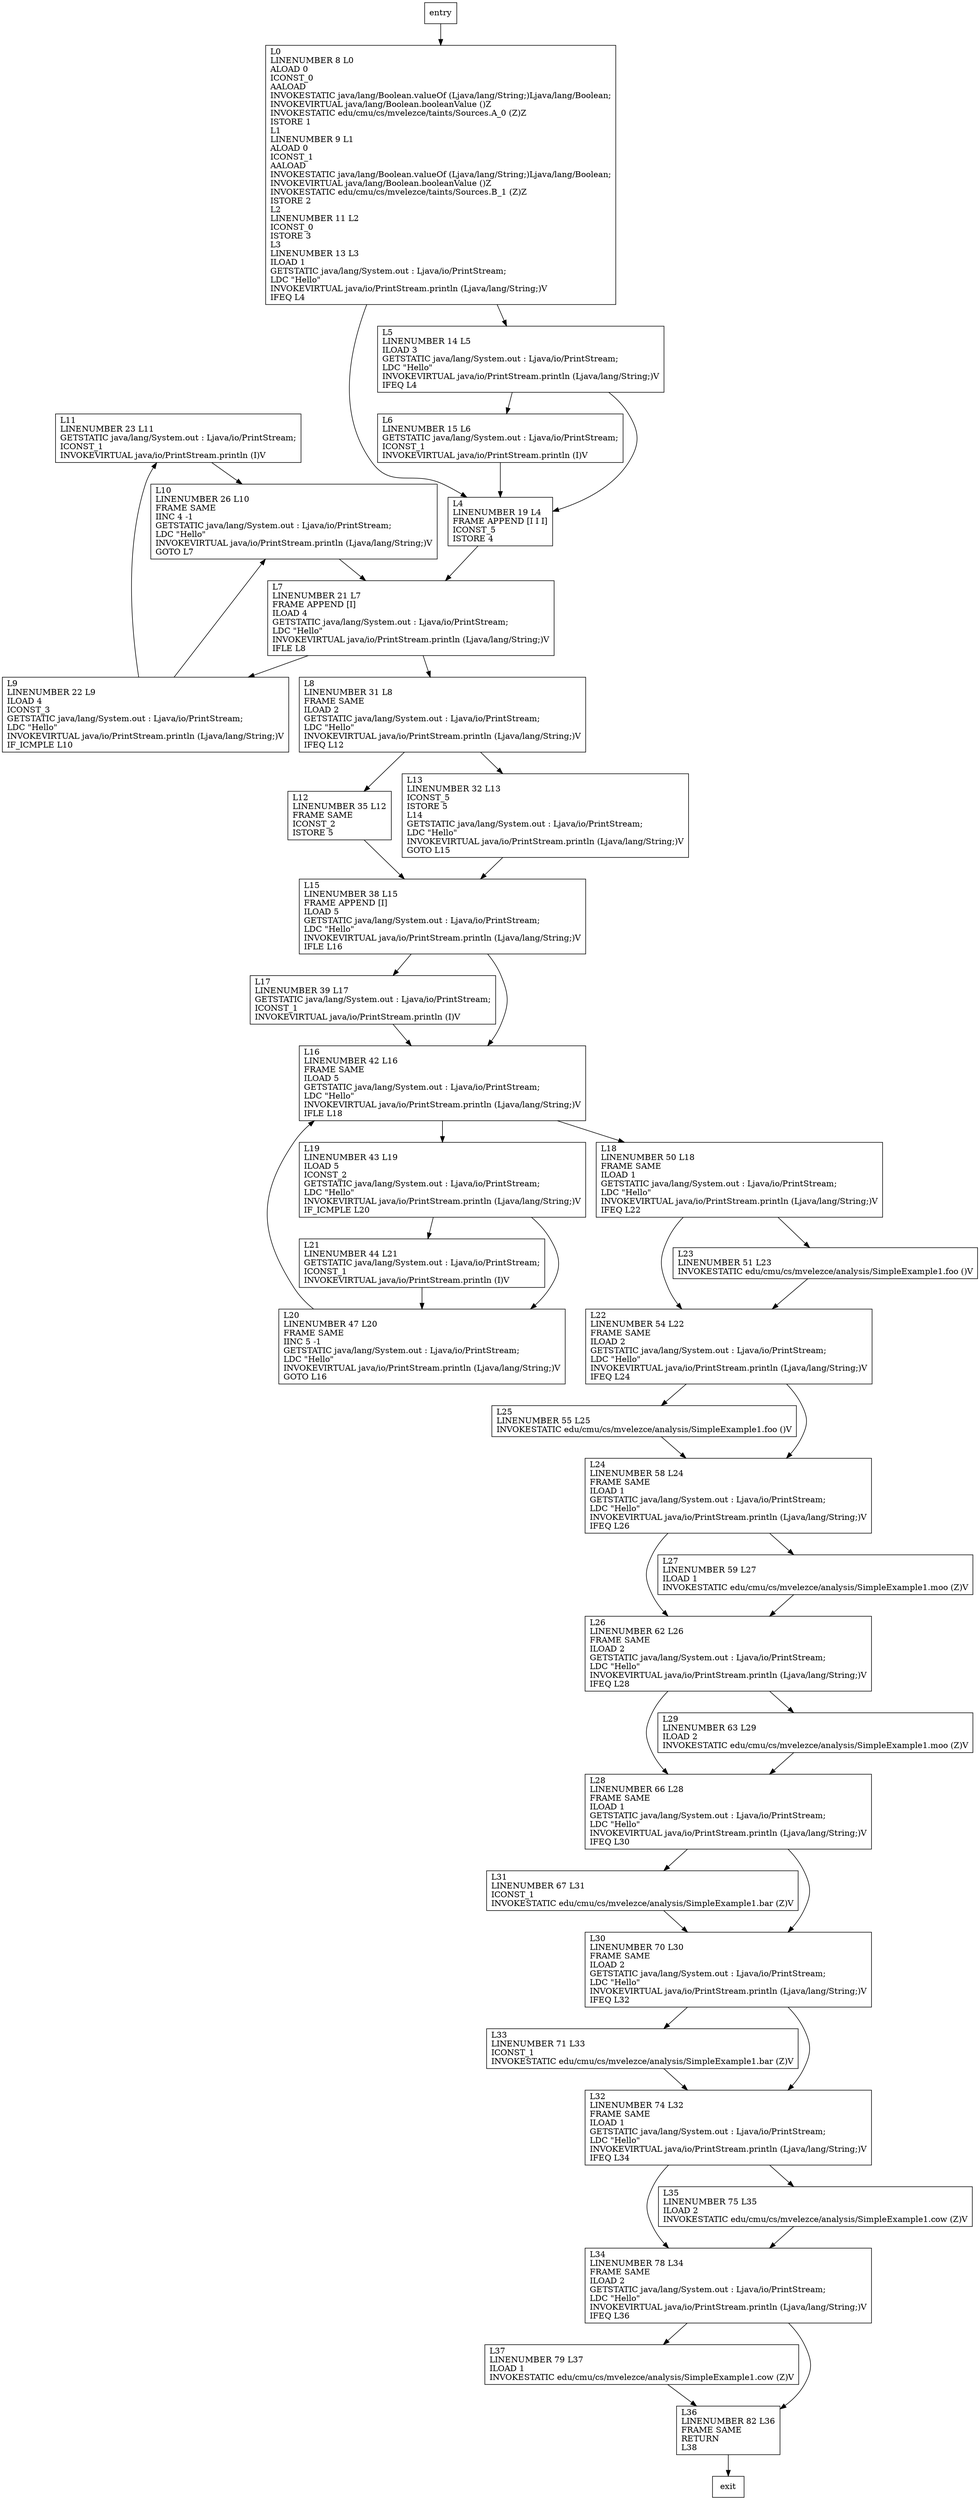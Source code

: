 digraph main {
node [shape=record];
1509563803 [label="L11\lLINENUMBER 23 L11\lGETSTATIC java/lang/System.out : Ljava/io/PrintStream;\lICONST_1\lINVOKEVIRTUAL java/io/PrintStream.println (I)V\l"];
1047503754 [label="L28\lLINENUMBER 66 L28\lFRAME SAME\lILOAD 1\lGETSTATIC java/lang/System.out : Ljava/io/PrintStream;\lLDC \"Hello\"\lINVOKEVIRTUAL java/io/PrintStream.println (Ljava/lang/String;)V\lIFEQ L30\l"];
1722023916 [label="L29\lLINENUMBER 63 L29\lILOAD 2\lINVOKESTATIC edu/cmu/cs/mvelezce/analysis/SimpleExample1.moo (Z)V\l"];
94345706 [label="L25\lLINENUMBER 55 L25\lINVOKESTATIC edu/cmu/cs/mvelezce/analysis/SimpleExample1.foo ()V\l"];
1547425104 [label="L37\lLINENUMBER 79 L37\lILOAD 1\lINVOKESTATIC edu/cmu/cs/mvelezce/analysis/SimpleExample1.cow (Z)V\l"];
486898233 [label="L0\lLINENUMBER 8 L0\lALOAD 0\lICONST_0\lAALOAD\lINVOKESTATIC java/lang/Boolean.valueOf (Ljava/lang/String;)Ljava/lang/Boolean;\lINVOKEVIRTUAL java/lang/Boolean.booleanValue ()Z\lINVOKESTATIC edu/cmu/cs/mvelezce/taints/Sources.A_0 (Z)Z\lISTORE 1\lL1\lLINENUMBER 9 L1\lALOAD 0\lICONST_1\lAALOAD\lINVOKESTATIC java/lang/Boolean.valueOf (Ljava/lang/String;)Ljava/lang/Boolean;\lINVOKEVIRTUAL java/lang/Boolean.booleanValue ()Z\lINVOKESTATIC edu/cmu/cs/mvelezce/taints/Sources.B_1 (Z)Z\lISTORE 2\lL2\lLINENUMBER 11 L2\lICONST_0\lISTORE 3\lL3\lLINENUMBER 13 L3\lILOAD 1\lGETSTATIC java/lang/System.out : Ljava/io/PrintStream;\lLDC \"Hello\"\lINVOKEVIRTUAL java/io/PrintStream.println (Ljava/lang/String;)V\lIFEQ L4\l"];
466505482 [label="L34\lLINENUMBER 78 L34\lFRAME SAME\lILOAD 2\lGETSTATIC java/lang/System.out : Ljava/io/PrintStream;\lLDC \"Hello\"\lINVOKEVIRTUAL java/io/PrintStream.println (Ljava/lang/String;)V\lIFEQ L36\l"];
1870647526 [label="L26\lLINENUMBER 62 L26\lFRAME SAME\lILOAD 2\lGETSTATIC java/lang/System.out : Ljava/io/PrintStream;\lLDC \"Hello\"\lINVOKEVIRTUAL java/io/PrintStream.println (Ljava/lang/String;)V\lIFEQ L28\l"];
2009787198 [label="L31\lLINENUMBER 67 L31\lICONST_1\lINVOKESTATIC edu/cmu/cs/mvelezce/analysis/SimpleExample1.bar (Z)V\l"];
1529306539 [label="L15\lLINENUMBER 38 L15\lFRAME APPEND [I]\lILOAD 5\lGETSTATIC java/lang/System.out : Ljava/io/PrintStream;\lLDC \"Hello\"\lINVOKEVIRTUAL java/io/PrintStream.println (Ljava/lang/String;)V\lIFLE L16\l"];
1580893732 [label="L35\lLINENUMBER 75 L35\lILOAD 2\lINVOKESTATIC edu/cmu/cs/mvelezce/analysis/SimpleExample1.cow (Z)V\l"];
892529689 [label="L20\lLINENUMBER 47 L20\lFRAME SAME\lIINC 5 -1\lGETSTATIC java/lang/System.out : Ljava/io/PrintStream;\lLDC \"Hello\"\lINVOKEVIRTUAL java/io/PrintStream.println (Ljava/lang/String;)V\lGOTO L16\l"];
1006485584 [label="L33\lLINENUMBER 71 L33\lICONST_1\lINVOKESTATIC edu/cmu/cs/mvelezce/analysis/SimpleExample1.bar (Z)V\l"];
32017212 [label="L30\lLINENUMBER 70 L30\lFRAME SAME\lILOAD 2\lGETSTATIC java/lang/System.out : Ljava/io/PrintStream;\lLDC \"Hello\"\lINVOKEVIRTUAL java/io/PrintStream.println (Ljava/lang/String;)V\lIFEQ L32\l"];
1121454968 [label="L32\lLINENUMBER 74 L32\lFRAME SAME\lILOAD 1\lGETSTATIC java/lang/System.out : Ljava/io/PrintStream;\lLDC \"Hello\"\lINVOKEVIRTUAL java/io/PrintStream.println (Ljava/lang/String;)V\lIFEQ L34\l"];
575593575 [label="L6\lLINENUMBER 15 L6\lGETSTATIC java/lang/System.out : Ljava/io/PrintStream;\lICONST_1\lINVOKEVIRTUAL java/io/PrintStream.println (I)V\l"];
1073502961 [label="L19\lLINENUMBER 43 L19\lILOAD 5\lICONST_2\lGETSTATIC java/lang/System.out : Ljava/io/PrintStream;\lLDC \"Hello\"\lINVOKEVIRTUAL java/io/PrintStream.println (Ljava/lang/String;)V\lIF_ICMPLE L20\l"];
644166178 [label="L21\lLINENUMBER 44 L21\lGETSTATIC java/lang/System.out : Ljava/io/PrintStream;\lICONST_1\lINVOKEVIRTUAL java/io/PrintStream.println (I)V\l"];
152134087 [label="L36\lLINENUMBER 82 L36\lFRAME SAME\lRETURN\lL38\l"];
1757676444 [label="L23\lLINENUMBER 51 L23\lINVOKESTATIC edu/cmu/cs/mvelezce/analysis/SimpleExample1.foo ()V\l"];
346861221 [label="L7\lLINENUMBER 21 L7\lFRAME APPEND [I]\lILOAD 4\lGETSTATIC java/lang/System.out : Ljava/io/PrintStream;\lLDC \"Hello\"\lINVOKEVIRTUAL java/io/PrintStream.println (Ljava/lang/String;)V\lIFLE L8\l"];
670035812 [label="L24\lLINENUMBER 58 L24\lFRAME SAME\lILOAD 1\lGETSTATIC java/lang/System.out : Ljava/io/PrintStream;\lLDC \"Hello\"\lINVOKEVIRTUAL java/io/PrintStream.println (Ljava/lang/String;)V\lIFEQ L26\l"];
695682681 [label="L17\lLINENUMBER 39 L17\lGETSTATIC java/lang/System.out : Ljava/io/PrintStream;\lICONST_1\lINVOKEVIRTUAL java/io/PrintStream.println (I)V\l"];
650023597 [label="L4\lLINENUMBER 19 L4\lFRAME APPEND [I I I]\lICONST_5\lISTORE 4\l"];
1188392295 [label="L8\lLINENUMBER 31 L8\lFRAME SAME\lILOAD 2\lGETSTATIC java/lang/System.out : Ljava/io/PrintStream;\lLDC \"Hello\"\lINVOKEVIRTUAL java/io/PrintStream.println (Ljava/lang/String;)V\lIFEQ L12\l"];
1157740463 [label="L12\lLINENUMBER 35 L12\lFRAME SAME\lICONST_2\lISTORE 5\l"];
684874119 [label="L10\lLINENUMBER 26 L10\lFRAME SAME\lIINC 4 -1\lGETSTATIC java/lang/System.out : Ljava/io/PrintStream;\lLDC \"Hello\"\lINVOKEVIRTUAL java/io/PrintStream.println (Ljava/lang/String;)V\lGOTO L7\l"];
1582797472 [label="L18\lLINENUMBER 50 L18\lFRAME SAME\lILOAD 1\lGETSTATIC java/lang/System.out : Ljava/io/PrintStream;\lLDC \"Hello\"\lINVOKEVIRTUAL java/io/PrintStream.println (Ljava/lang/String;)V\lIFEQ L22\l"];
1204167249 [label="L27\lLINENUMBER 59 L27\lILOAD 1\lINVOKESTATIC edu/cmu/cs/mvelezce/analysis/SimpleExample1.moo (Z)V\l"];
1282473384 [label="L5\lLINENUMBER 14 L5\lILOAD 3\lGETSTATIC java/lang/System.out : Ljava/io/PrintStream;\lLDC \"Hello\"\lINVOKEVIRTUAL java/io/PrintStream.println (Ljava/lang/String;)V\lIFEQ L4\l"];
226710952 [label="L9\lLINENUMBER 22 L9\lILOAD 4\lICONST_3\lGETSTATIC java/lang/System.out : Ljava/io/PrintStream;\lLDC \"Hello\"\lINVOKEVIRTUAL java/io/PrintStream.println (Ljava/lang/String;)V\lIF_ICMPLE L10\l"];
1379435698 [label="L13\lLINENUMBER 32 L13\lICONST_5\lISTORE 5\lL14\lGETSTATIC java/lang/System.out : Ljava/io/PrintStream;\lLDC \"Hello\"\lINVOKEVIRTUAL java/io/PrintStream.println (Ljava/lang/String;)V\lGOTO L15\l"];
1635985705 [label="L16\lLINENUMBER 42 L16\lFRAME SAME\lILOAD 5\lGETSTATIC java/lang/System.out : Ljava/io/PrintStream;\lLDC \"Hello\"\lINVOKEVIRTUAL java/io/PrintStream.println (Ljava/lang/String;)V\lIFLE L18\l"];
182738614 [label="L22\lLINENUMBER 54 L22\lFRAME SAME\lILOAD 2\lGETSTATIC java/lang/System.out : Ljava/io/PrintStream;\lLDC \"Hello\"\lINVOKEVIRTUAL java/io/PrintStream.println (Ljava/lang/String;)V\lIFEQ L24\l"];
entry;
exit;
1509563803 -> 684874119;
1047503754 -> 2009787198;
1047503754 -> 32017212;
1722023916 -> 1047503754;
94345706 -> 670035812;
1547425104 -> 152134087;
486898233 -> 650023597;
486898233 -> 1282473384;
466505482 -> 1547425104;
466505482 -> 152134087;
1870647526 -> 1047503754;
1870647526 -> 1722023916;
2009787198 -> 32017212;
1529306539 -> 1635985705;
1529306539 -> 695682681;
1580893732 -> 466505482;
892529689 -> 1635985705;
1006485584 -> 1121454968;
32017212 -> 1006485584;
32017212 -> 1121454968;
1121454968 -> 1580893732;
1121454968 -> 466505482;
575593575 -> 650023597;
1073502961 -> 892529689;
1073502961 -> 644166178;
644166178 -> 892529689;
152134087 -> exit;
1757676444 -> 182738614;
346861221 -> 1188392295;
346861221 -> 226710952;
670035812 -> 1204167249;
670035812 -> 1870647526;
695682681 -> 1635985705;
650023597 -> 346861221;
1188392295 -> 1157740463;
1188392295 -> 1379435698;
1157740463 -> 1529306539;
entry -> 486898233;
684874119 -> 346861221;
1582797472 -> 1757676444;
1582797472 -> 182738614;
1204167249 -> 1870647526;
1282473384 -> 575593575;
1282473384 -> 650023597;
226710952 -> 1509563803;
226710952 -> 684874119;
1379435698 -> 1529306539;
1635985705 -> 1582797472;
1635985705 -> 1073502961;
182738614 -> 94345706;
182738614 -> 670035812;
}
